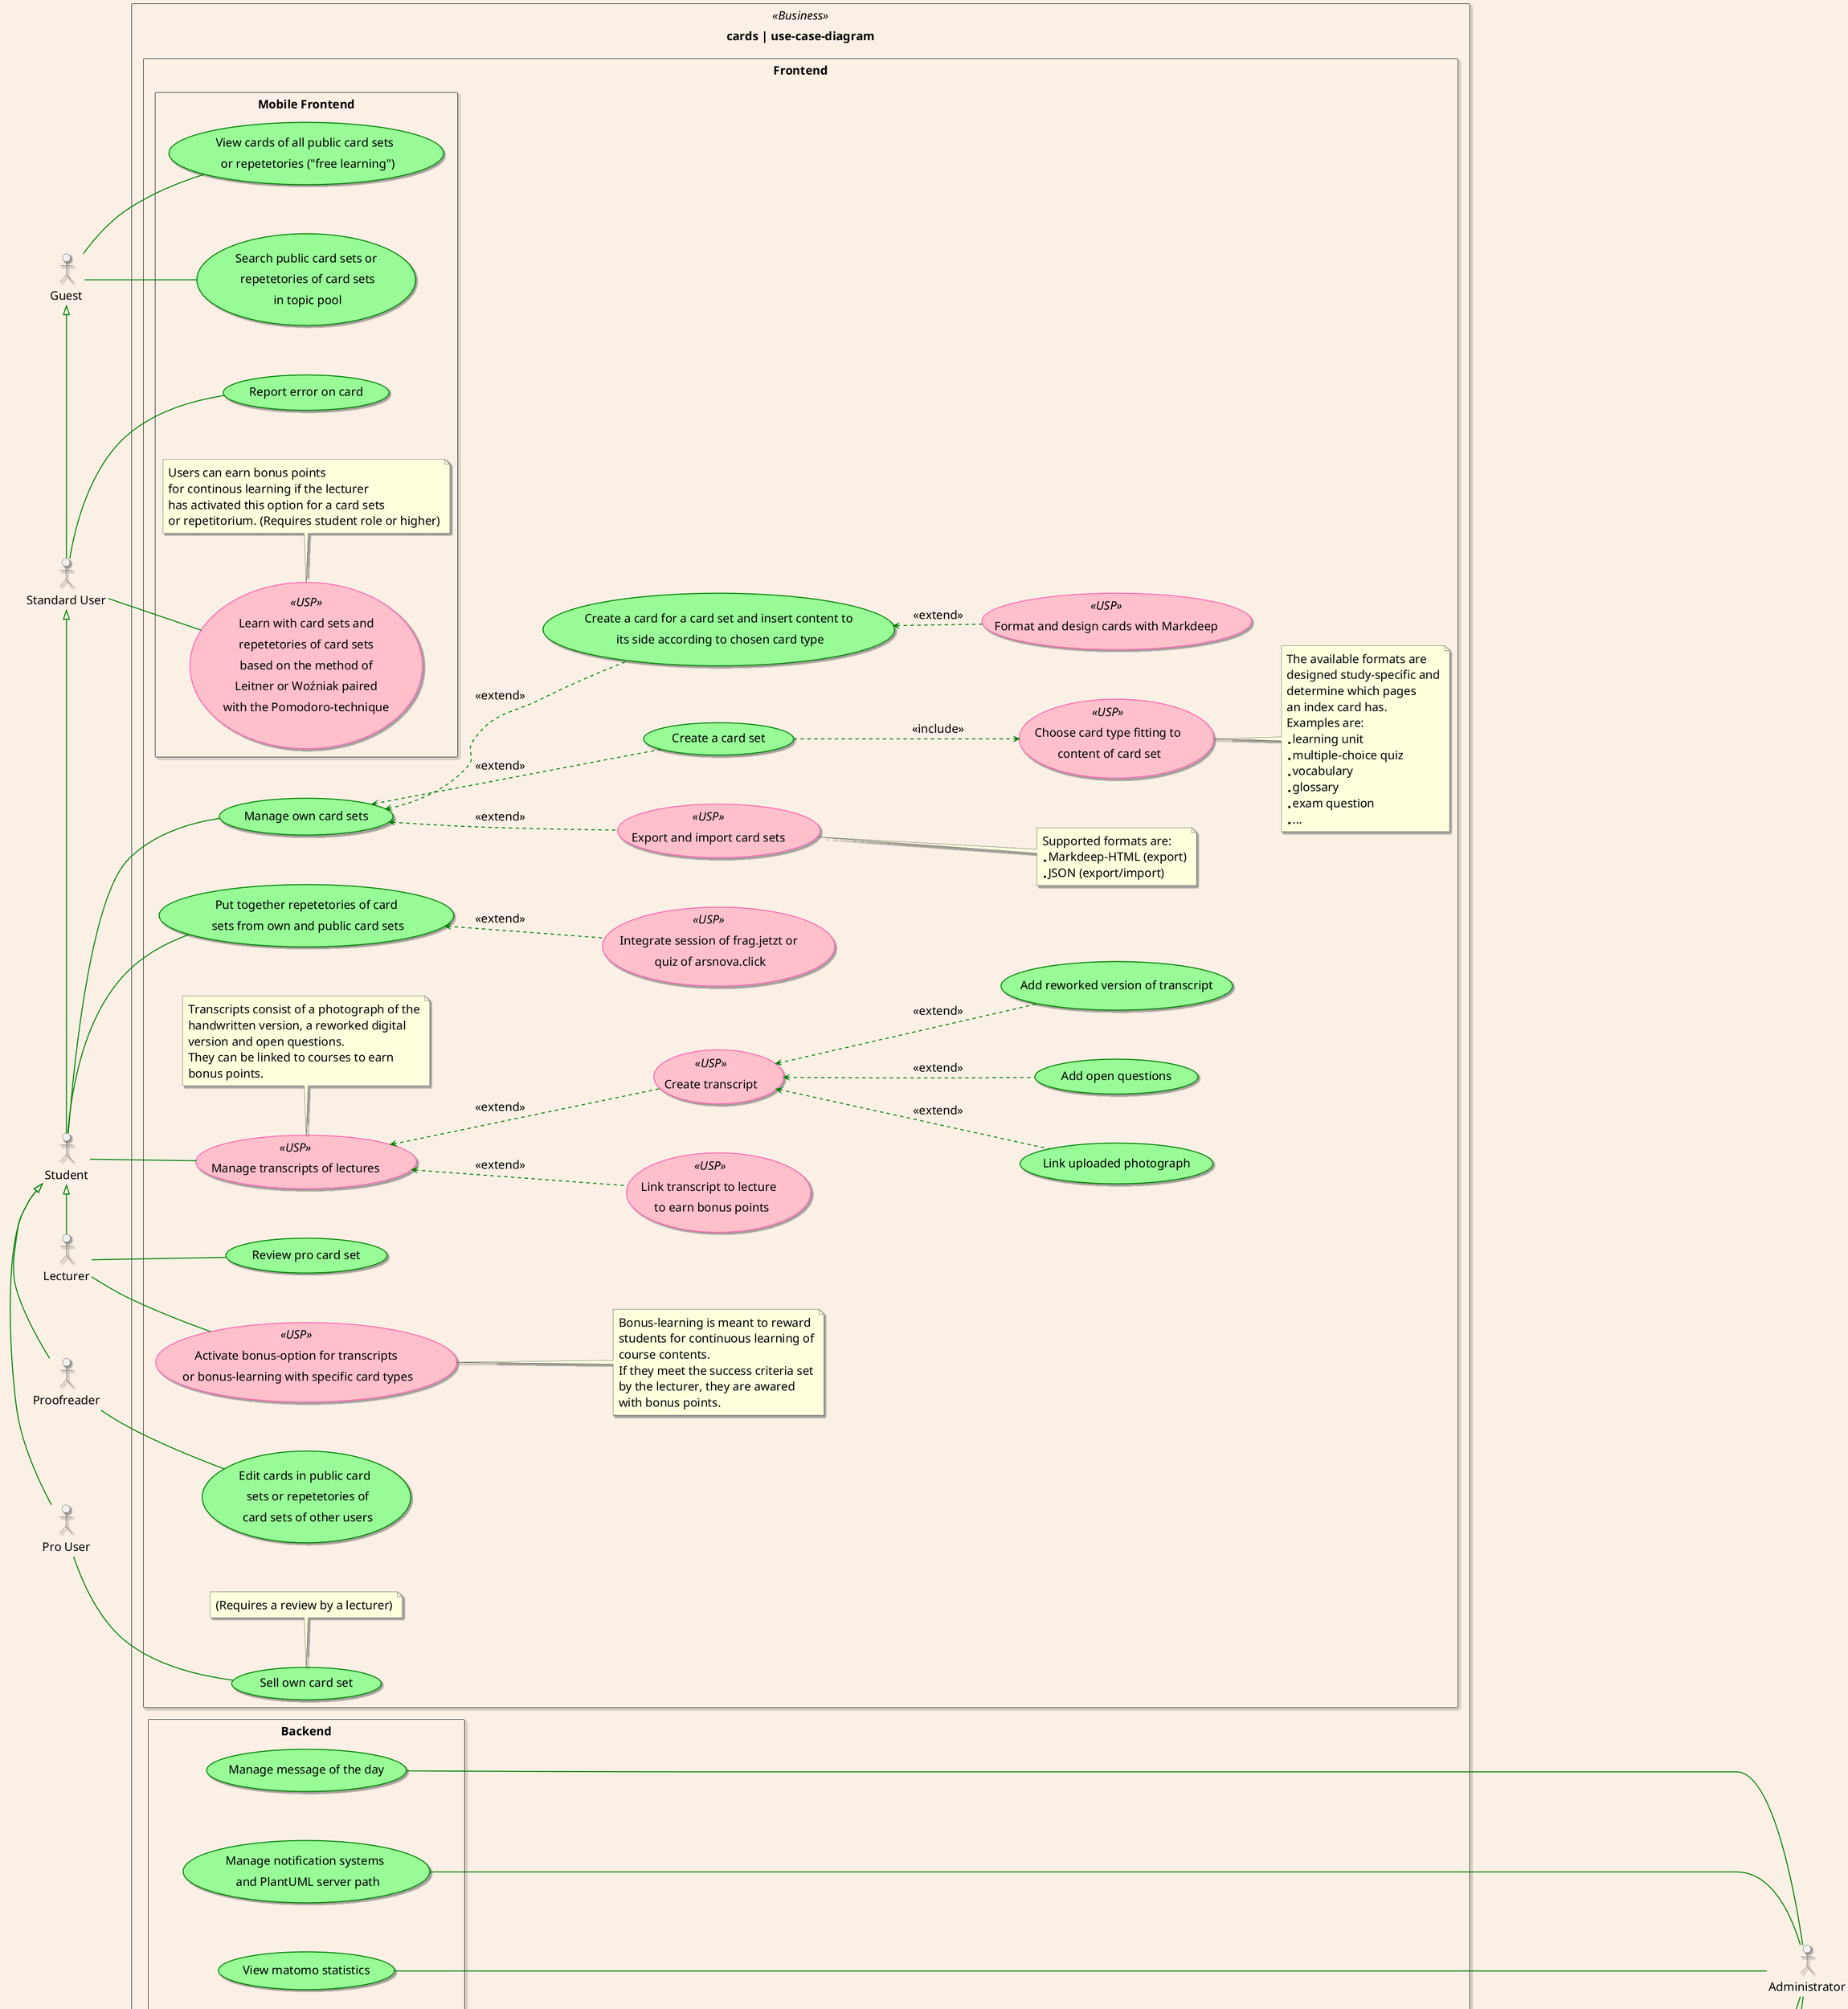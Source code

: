 @startuml
left to right direction

skinparam backgroundColor Linen
skinparam LegendBackgroundColor Strategy
skinparam LegendBorderThickness 0
skinparam LegendFontSize 20
skinparam Padding 5
skinparam defaultFontSize 24
skinparam Nodesep 100
skinparam ArrowThickness 2
skinparam shadowing true

skinparam usecase {
   BackgroundColor PaleGreen
   BorderColor Green
   BackgroundColor<<USP>> Pink
   BorderColor<<USP>> HotPink
   BorderThickness 2
   ArrowThickness 2
   ArrowColor Green
   ActorBorderColor Green
}


:Guest: as G
:Standard User: as SU
:Student: as S
:Pro User: as P
:Proofreader: as PR
:Lecturer: as L
:Administrator: as A

rectangle "cards | use-case-diagram" <<Business>>{

rectangle Frontend {

rectangle "Mobile Frontend" {
(Search public card sets or\n repetetories of card sets\n in topic pool) as GU1
(View cards of all public card sets \n or repetetories &#40;"free learning"&#41;) as GU2
(Learn with card sets and\nrepetetories of card sets\nbased on the method of\nLeitner or Woźniak paired\nwith the Pomodoro-technique) as SUU1 <<USP>>
note bottom of SUU1: Users can earn bonus points\nfor continous learning if the lecturer\nhas activated this option for a card sets\nor repetitorium. (Requires student role or higher)
(Report error on card) as ER1
}

(Manage own card sets) as SU1
(Create a card for a card set and insert content to\n its side according to chosen card type) as SU1.1
(Format and design cards with Markdeep) as SU1.1.2 <<USP>>
(Export and import card sets) as SU1.2 <<USP>>
(Create a card set) as SU1.3
(Choose card type fitting to\n content of card set) as SU1.3.1 <<USP>>
(Put together repetetories of card\n sets from own and public card sets) as SU2
(Integrate session of frag.jetzt or\n quiz of arsnova.click) as SU2.1 <<USP>>
(Manage transcripts of lectures) as SU3 <<USP>>
(Create transcript) as SU3.1 <<USP>>
(Link uploaded photograph) as SU3.1.1
(Add open questions) as SU3.1.2
(Add reworked version of transcript) as SU3.1.3
(Link transcript to lecture \n to earn bonus points) AS SU3.2 <<USP>>
(Edit cards in public card \n sets or repetetories of\n card sets of other users) as PRU2
(Activate bonus-option for transcripts\n or bonus-learning with specific card types) as LU1 <<USP>>
(Review pro card set) as PS1
(Sell own card set) as PS2
note bottom of PS2: (Requires a review by a lecturer)
note right of SU1.3.1: The available formats are\ndesigned study-specific and\ndetermine which pages\nan index card has.\nExamples are:\n* learning unit\n* multiple-choice quiz\n* vocabulary\n* glossary\n* exam question\n* ...
note right of SU1.2: Supported formats are:\n* Markdeep-HTML (export)\n* JSON (export/import)
note bottom of SU3: Transcripts consist of a photograph of the\nhandwritten version, a reworked digital\nversion and open questions.\nThey can be linked to courses to earn\nbonus points.
note right of LU1: Bonus-learning is meant to reward\nstudents for continuous learning of\ncourse contents.\nIf they meet the success criteria set\nby the lecturer, they are awared\nwith bonus points.
}

rectangle Backend {
(Manage message of the day) as AU1
(Manage notification systems \n and PlantUML server path) as AU2
(View matomo statistics) as AU3
(Manage/edit all users, their cards\n and bonus-learning) as AU4
(Choose card sets \n or repetetories to be presented\n on the welcome-screen &#40;"Signpost"&#41;) as AU5
}

G <|-right- SU
SU <|-right- S
S <|-right- P
S <|-right- PR
S <|-right- L

G -- GU1
G -- GU2
SU -- SUU1
SU -- ER1
S -- SU1
P -- PS2
L -- PS1
SU1 <.. SU1.1:<<extend>>
SU1.1 <.down. SU1.1.2:<<extend>>
SU1 <.. SU1.2:<<extend>>
SU1 <.. SU1.3:<<extend>>
SU1.3 ..> SU1.3.1:<<include>>
S -- SU2
SU2 <.. SU2.1:<<extend>>
S -- SU3
SU3 <.. SU3.1:<<extend>>
SU3.1 <.. SU3.1.1:<<extend>>
SU3.1 <.. SU3.1.2:<<extend>>
SU3.1 <.. SU3.1.3:<<extend>>
SU3 <.. SU3.2:<<extend>>

PR -- PRU2
L -- LU1
AU1 -------------- A
AU2 -------------- A
AU3 -------------- A
AU4 -------------- A
AU5 -------------- A
}


legend right
 |= \n          <img:https://emojipedia-us.s3.dualstack.us-west-1.amazonaws.com/thumbs/240/whatsapp/186/tomato_1f345.png> |= \n [[https://arsnova.cards arsnova.cards]] \n\n Technische Hochschule Mittelhessen - THM \n University of Applied Sciences |
 | Project-Website | [[https://arsnova.cards]] |
 | «USP» | Alleinstellungsmerkmale von arsnova.cards |
 | Repository | [[https://git.thm.de/cards]] |
 | Version | 3.14 |
 | Staging Server | [[https://staging.arsnova.cards]] |
 | RUP-Phase| Inception|
 | UML-Tool| PlantUML v1.2021.0|
 | Model version| 1.3 |
 | Date created| 30.11.2020|
 | Creator| Janek Berg|
 | Mail| janek.berg@mni.thm.de |
 | Last modified| 29.04.2021|
 | Last editor| Curtis Adam |
 | Mail| curtis.adam@mni.thm.de |
end legend
@enduml
